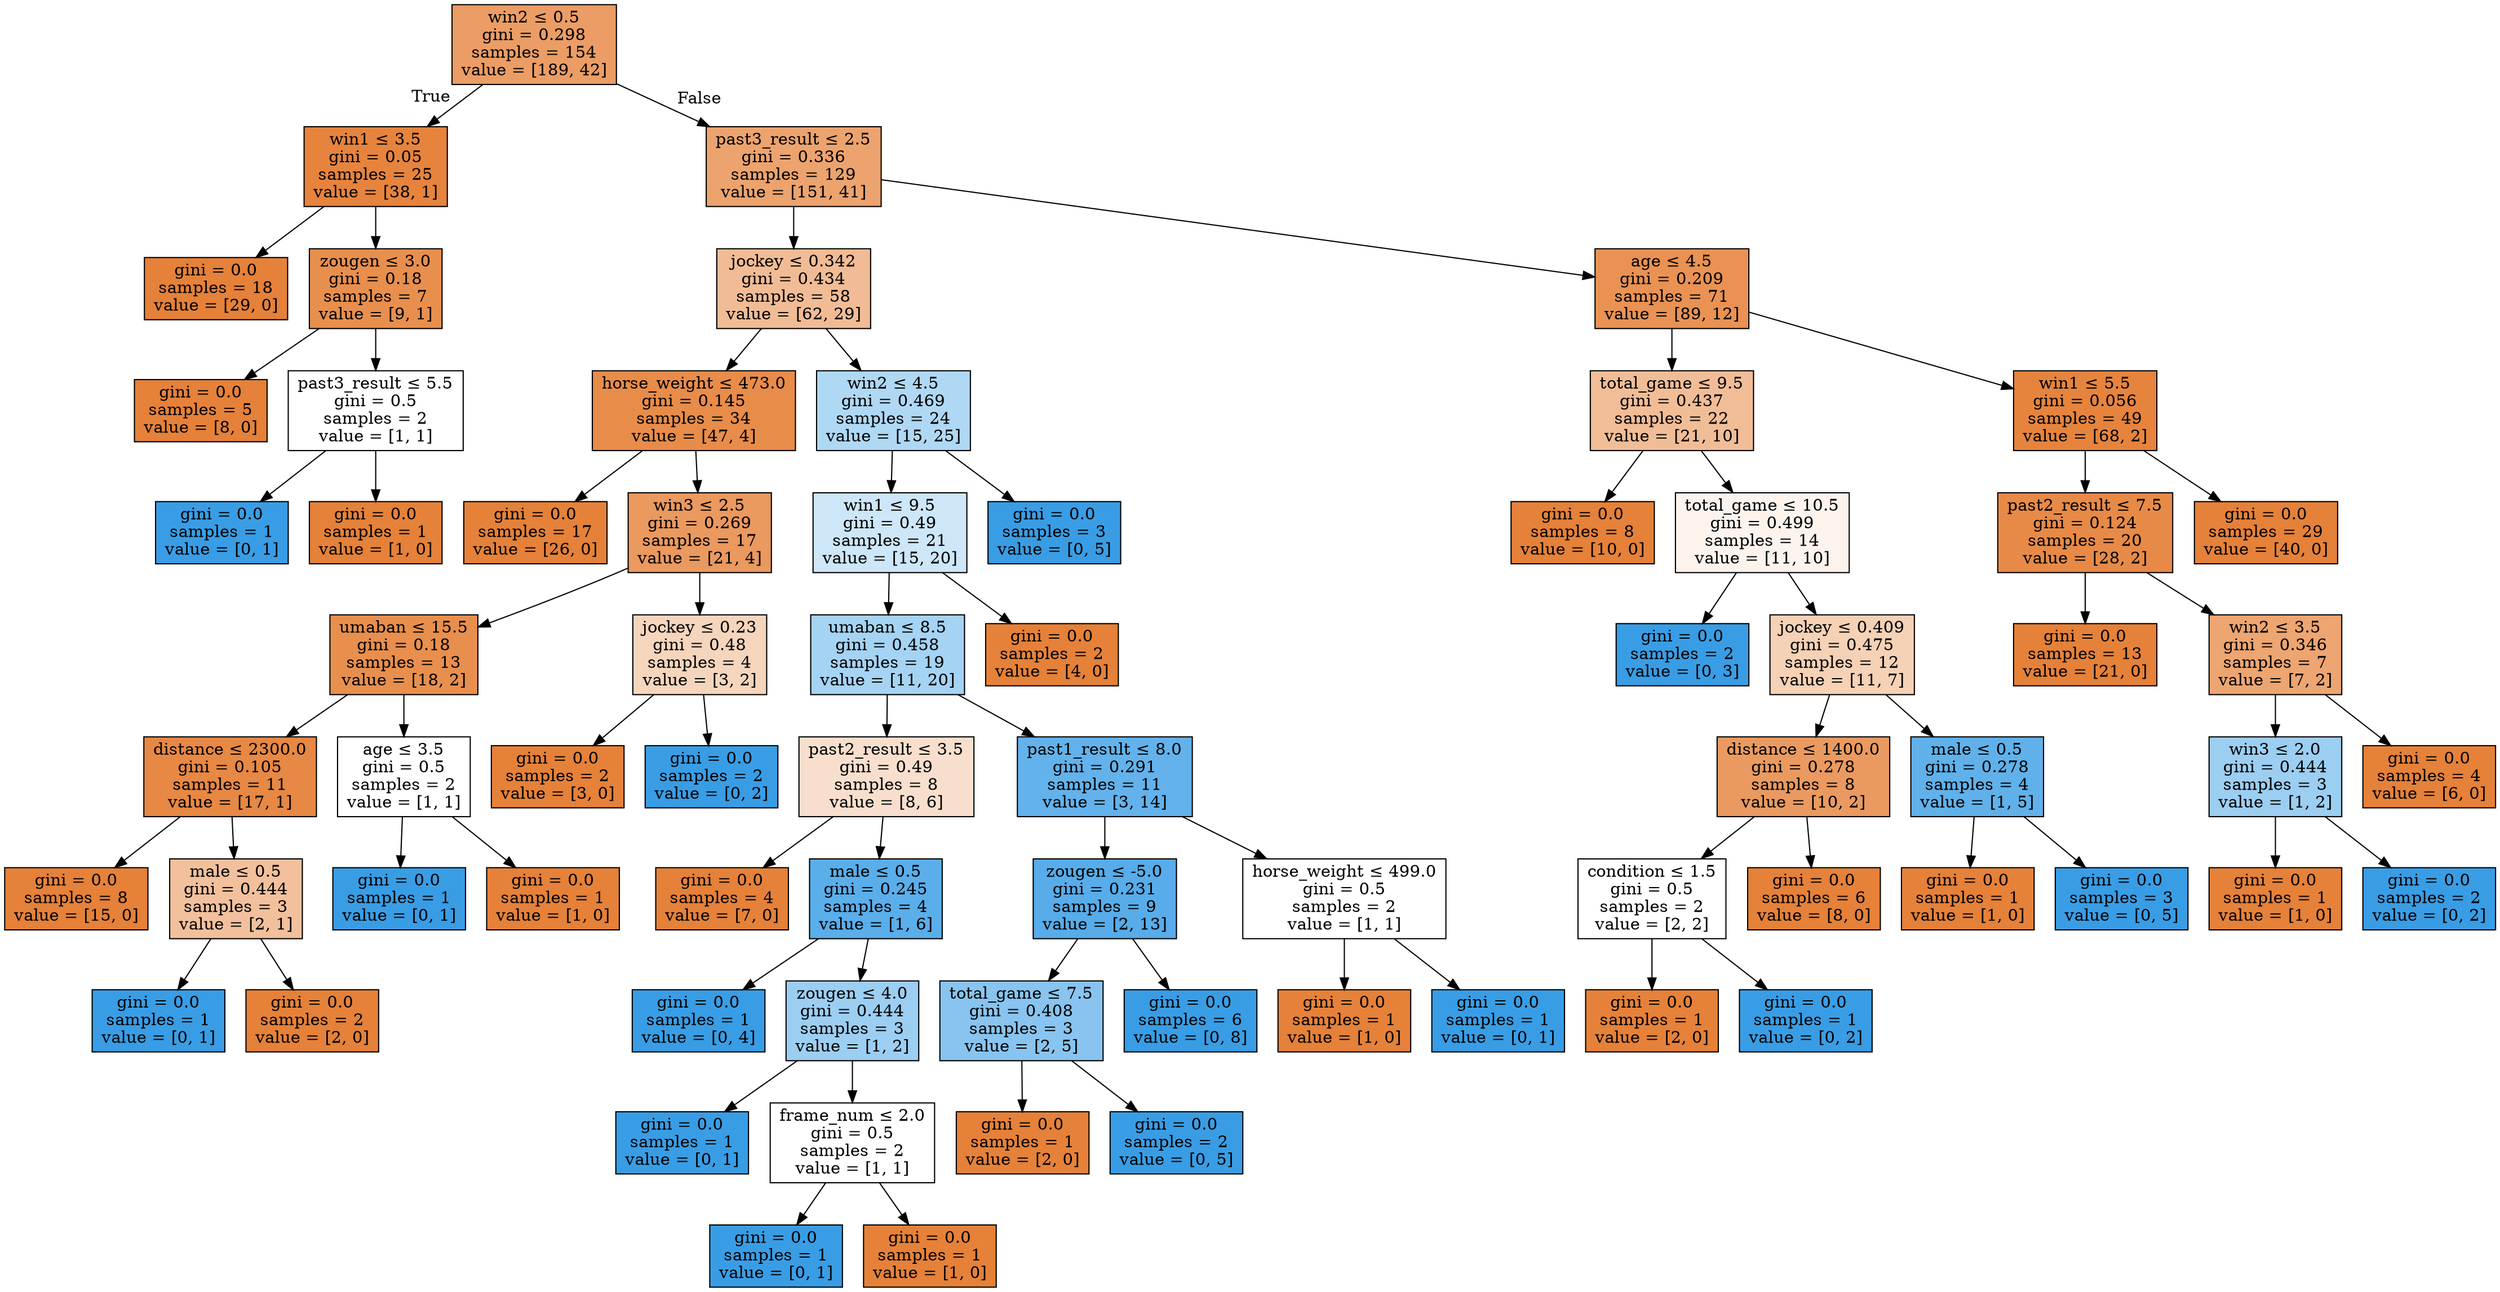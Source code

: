 digraph Tree {
node [shape=box, style="filled", color="black"] ;
0 [label=<win2 &le; 0.5<br/>gini = 0.298<br/>samples = 154<br/>value = [189, 42]>, fillcolor="#e58139c6"] ;
1 [label=<win1 &le; 3.5<br/>gini = 0.05<br/>samples = 25<br/>value = [38, 1]>, fillcolor="#e58139f8"] ;
0 -> 1 [labeldistance=2.5, labelangle=45, headlabel="True"] ;
2 [label=<gini = 0.0<br/>samples = 18<br/>value = [29, 0]>, fillcolor="#e58139ff"] ;
1 -> 2 ;
3 [label=<zougen &le; 3.0<br/>gini = 0.18<br/>samples = 7<br/>value = [9, 1]>, fillcolor="#e58139e3"] ;
1 -> 3 ;
4 [label=<gini = 0.0<br/>samples = 5<br/>value = [8, 0]>, fillcolor="#e58139ff"] ;
3 -> 4 ;
5 [label=<past3_result &le; 5.5<br/>gini = 0.5<br/>samples = 2<br/>value = [1, 1]>, fillcolor="#e5813900"] ;
3 -> 5 ;
6 [label=<gini = 0.0<br/>samples = 1<br/>value = [0, 1]>, fillcolor="#399de5ff"] ;
5 -> 6 ;
7 [label=<gini = 0.0<br/>samples = 1<br/>value = [1, 0]>, fillcolor="#e58139ff"] ;
5 -> 7 ;
8 [label=<past3_result &le; 2.5<br/>gini = 0.336<br/>samples = 129<br/>value = [151, 41]>, fillcolor="#e58139ba"] ;
0 -> 8 [labeldistance=2.5, labelangle=-45, headlabel="False"] ;
9 [label=<jockey &le; 0.342<br/>gini = 0.434<br/>samples = 58<br/>value = [62, 29]>, fillcolor="#e5813988"] ;
8 -> 9 ;
10 [label=<horse_weight &le; 473.0<br/>gini = 0.145<br/>samples = 34<br/>value = [47, 4]>, fillcolor="#e58139e9"] ;
9 -> 10 ;
11 [label=<gini = 0.0<br/>samples = 17<br/>value = [26, 0]>, fillcolor="#e58139ff"] ;
10 -> 11 ;
12 [label=<win3 &le; 2.5<br/>gini = 0.269<br/>samples = 17<br/>value = [21, 4]>, fillcolor="#e58139ce"] ;
10 -> 12 ;
13 [label=<umaban &le; 15.5<br/>gini = 0.18<br/>samples = 13<br/>value = [18, 2]>, fillcolor="#e58139e3"] ;
12 -> 13 ;
14 [label=<distance &le; 2300.0<br/>gini = 0.105<br/>samples = 11<br/>value = [17, 1]>, fillcolor="#e58139f0"] ;
13 -> 14 ;
15 [label=<gini = 0.0<br/>samples = 8<br/>value = [15, 0]>, fillcolor="#e58139ff"] ;
14 -> 15 ;
16 [label=<male &le; 0.5<br/>gini = 0.444<br/>samples = 3<br/>value = [2, 1]>, fillcolor="#e581397f"] ;
14 -> 16 ;
17 [label=<gini = 0.0<br/>samples = 1<br/>value = [0, 1]>, fillcolor="#399de5ff"] ;
16 -> 17 ;
18 [label=<gini = 0.0<br/>samples = 2<br/>value = [2, 0]>, fillcolor="#e58139ff"] ;
16 -> 18 ;
19 [label=<age &le; 3.5<br/>gini = 0.5<br/>samples = 2<br/>value = [1, 1]>, fillcolor="#e5813900"] ;
13 -> 19 ;
20 [label=<gini = 0.0<br/>samples = 1<br/>value = [0, 1]>, fillcolor="#399de5ff"] ;
19 -> 20 ;
21 [label=<gini = 0.0<br/>samples = 1<br/>value = [1, 0]>, fillcolor="#e58139ff"] ;
19 -> 21 ;
22 [label=<jockey &le; 0.23<br/>gini = 0.48<br/>samples = 4<br/>value = [3, 2]>, fillcolor="#e5813955"] ;
12 -> 22 ;
23 [label=<gini = 0.0<br/>samples = 2<br/>value = [3, 0]>, fillcolor="#e58139ff"] ;
22 -> 23 ;
24 [label=<gini = 0.0<br/>samples = 2<br/>value = [0, 2]>, fillcolor="#399de5ff"] ;
22 -> 24 ;
25 [label=<win2 &le; 4.5<br/>gini = 0.469<br/>samples = 24<br/>value = [15, 25]>, fillcolor="#399de566"] ;
9 -> 25 ;
26 [label=<win1 &le; 9.5<br/>gini = 0.49<br/>samples = 21<br/>value = [15, 20]>, fillcolor="#399de540"] ;
25 -> 26 ;
27 [label=<umaban &le; 8.5<br/>gini = 0.458<br/>samples = 19<br/>value = [11, 20]>, fillcolor="#399de573"] ;
26 -> 27 ;
28 [label=<past2_result &le; 3.5<br/>gini = 0.49<br/>samples = 8<br/>value = [8, 6]>, fillcolor="#e5813940"] ;
27 -> 28 ;
29 [label=<gini = 0.0<br/>samples = 4<br/>value = [7, 0]>, fillcolor="#e58139ff"] ;
28 -> 29 ;
30 [label=<male &le; 0.5<br/>gini = 0.245<br/>samples = 4<br/>value = [1, 6]>, fillcolor="#399de5d4"] ;
28 -> 30 ;
31 [label=<gini = 0.0<br/>samples = 1<br/>value = [0, 4]>, fillcolor="#399de5ff"] ;
30 -> 31 ;
32 [label=<zougen &le; 4.0<br/>gini = 0.444<br/>samples = 3<br/>value = [1, 2]>, fillcolor="#399de57f"] ;
30 -> 32 ;
33 [label=<gini = 0.0<br/>samples = 1<br/>value = [0, 1]>, fillcolor="#399de5ff"] ;
32 -> 33 ;
34 [label=<frame_num &le; 2.0<br/>gini = 0.5<br/>samples = 2<br/>value = [1, 1]>, fillcolor="#e5813900"] ;
32 -> 34 ;
35 [label=<gini = 0.0<br/>samples = 1<br/>value = [0, 1]>, fillcolor="#399de5ff"] ;
34 -> 35 ;
36 [label=<gini = 0.0<br/>samples = 1<br/>value = [1, 0]>, fillcolor="#e58139ff"] ;
34 -> 36 ;
37 [label=<past1_result &le; 8.0<br/>gini = 0.291<br/>samples = 11<br/>value = [3, 14]>, fillcolor="#399de5c8"] ;
27 -> 37 ;
38 [label=<zougen &le; -5.0<br/>gini = 0.231<br/>samples = 9<br/>value = [2, 13]>, fillcolor="#399de5d8"] ;
37 -> 38 ;
39 [label=<total_game &le; 7.5<br/>gini = 0.408<br/>samples = 3<br/>value = [2, 5]>, fillcolor="#399de599"] ;
38 -> 39 ;
40 [label=<gini = 0.0<br/>samples = 1<br/>value = [2, 0]>, fillcolor="#e58139ff"] ;
39 -> 40 ;
41 [label=<gini = 0.0<br/>samples = 2<br/>value = [0, 5]>, fillcolor="#399de5ff"] ;
39 -> 41 ;
42 [label=<gini = 0.0<br/>samples = 6<br/>value = [0, 8]>, fillcolor="#399de5ff"] ;
38 -> 42 ;
43 [label=<horse_weight &le; 499.0<br/>gini = 0.5<br/>samples = 2<br/>value = [1, 1]>, fillcolor="#e5813900"] ;
37 -> 43 ;
44 [label=<gini = 0.0<br/>samples = 1<br/>value = [1, 0]>, fillcolor="#e58139ff"] ;
43 -> 44 ;
45 [label=<gini = 0.0<br/>samples = 1<br/>value = [0, 1]>, fillcolor="#399de5ff"] ;
43 -> 45 ;
46 [label=<gini = 0.0<br/>samples = 2<br/>value = [4, 0]>, fillcolor="#e58139ff"] ;
26 -> 46 ;
47 [label=<gini = 0.0<br/>samples = 3<br/>value = [0, 5]>, fillcolor="#399de5ff"] ;
25 -> 47 ;
48 [label=<age &le; 4.5<br/>gini = 0.209<br/>samples = 71<br/>value = [89, 12]>, fillcolor="#e58139dd"] ;
8 -> 48 ;
49 [label=<total_game &le; 9.5<br/>gini = 0.437<br/>samples = 22<br/>value = [21, 10]>, fillcolor="#e5813986"] ;
48 -> 49 ;
50 [label=<gini = 0.0<br/>samples = 8<br/>value = [10, 0]>, fillcolor="#e58139ff"] ;
49 -> 50 ;
51 [label=<total_game &le; 10.5<br/>gini = 0.499<br/>samples = 14<br/>value = [11, 10]>, fillcolor="#e5813917"] ;
49 -> 51 ;
52 [label=<gini = 0.0<br/>samples = 2<br/>value = [0, 3]>, fillcolor="#399de5ff"] ;
51 -> 52 ;
53 [label=<jockey &le; 0.409<br/>gini = 0.475<br/>samples = 12<br/>value = [11, 7]>, fillcolor="#e581395d"] ;
51 -> 53 ;
54 [label=<distance &le; 1400.0<br/>gini = 0.278<br/>samples = 8<br/>value = [10, 2]>, fillcolor="#e58139cc"] ;
53 -> 54 ;
55 [label=<condition &le; 1.5<br/>gini = 0.5<br/>samples = 2<br/>value = [2, 2]>, fillcolor="#e5813900"] ;
54 -> 55 ;
56 [label=<gini = 0.0<br/>samples = 1<br/>value = [2, 0]>, fillcolor="#e58139ff"] ;
55 -> 56 ;
57 [label=<gini = 0.0<br/>samples = 1<br/>value = [0, 2]>, fillcolor="#399de5ff"] ;
55 -> 57 ;
58 [label=<gini = 0.0<br/>samples = 6<br/>value = [8, 0]>, fillcolor="#e58139ff"] ;
54 -> 58 ;
59 [label=<male &le; 0.5<br/>gini = 0.278<br/>samples = 4<br/>value = [1, 5]>, fillcolor="#399de5cc"] ;
53 -> 59 ;
60 [label=<gini = 0.0<br/>samples = 1<br/>value = [1, 0]>, fillcolor="#e58139ff"] ;
59 -> 60 ;
61 [label=<gini = 0.0<br/>samples = 3<br/>value = [0, 5]>, fillcolor="#399de5ff"] ;
59 -> 61 ;
62 [label=<win1 &le; 5.5<br/>gini = 0.056<br/>samples = 49<br/>value = [68, 2]>, fillcolor="#e58139f8"] ;
48 -> 62 ;
63 [label=<past2_result &le; 7.5<br/>gini = 0.124<br/>samples = 20<br/>value = [28, 2]>, fillcolor="#e58139ed"] ;
62 -> 63 ;
64 [label=<gini = 0.0<br/>samples = 13<br/>value = [21, 0]>, fillcolor="#e58139ff"] ;
63 -> 64 ;
65 [label=<win2 &le; 3.5<br/>gini = 0.346<br/>samples = 7<br/>value = [7, 2]>, fillcolor="#e58139b6"] ;
63 -> 65 ;
66 [label=<win3 &le; 2.0<br/>gini = 0.444<br/>samples = 3<br/>value = [1, 2]>, fillcolor="#399de57f"] ;
65 -> 66 ;
67 [label=<gini = 0.0<br/>samples = 1<br/>value = [1, 0]>, fillcolor="#e58139ff"] ;
66 -> 67 ;
68 [label=<gini = 0.0<br/>samples = 2<br/>value = [0, 2]>, fillcolor="#399de5ff"] ;
66 -> 68 ;
69 [label=<gini = 0.0<br/>samples = 4<br/>value = [6, 0]>, fillcolor="#e58139ff"] ;
65 -> 69 ;
70 [label=<gini = 0.0<br/>samples = 29<br/>value = [40, 0]>, fillcolor="#e58139ff"] ;
62 -> 70 ;
}